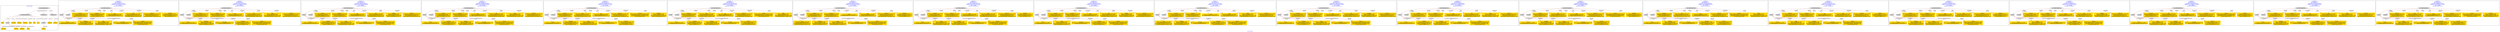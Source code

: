 digraph n0 {
fontcolor="blue"
remincross="true"
label="s07-s-13.json"
subgraph cluster_0 {
label="1-correct model"
n2[style="filled",color="white",fillcolor="lightgray",label="CulturalHeritageObject1"];
n3[shape="plaintext",style="filled",fillcolor="gold",label="dates"];
n4[style="filled",color="white",fillcolor="lightgray",label="Person1"];
n5[shape="plaintext",style="filled",fillcolor="gold",label="dimension"];
n6[shape="plaintext",style="filled",fillcolor="gold",label="technique"];
n7[shape="plaintext",style="filled",fillcolor="gold",label="credit_line"];
n8[shape="plaintext",style="filled",fillcolor="gold",label="origin"];
n9[shape="plaintext",style="filled",fillcolor="gold",label="title"];
n10[shape="plaintext",style="filled",fillcolor="gold",label="ac_id"];
n11[style="filled",color="white",fillcolor="lightgray",label="Concept1"];
n12[shape="plaintext",style="filled",fillcolor="gold",label="nationality"];
n13[shape="plaintext",style="filled",fillcolor="gold",label="birthDate"];
n14[shape="plaintext",style="filled",fillcolor="gold",label="deathDate"];
n15[shape="plaintext",style="filled",fillcolor="gold",label="name"];
n16[style="filled",color="white",fillcolor="lightgray",label="EuropeanaAggregation1"];
n17[style="filled",color="white",fillcolor="lightgray",label="WebResource1"];
n18[style="filled",color="white",fillcolor="lightgray",label="WebResource2"];
n19[shape="plaintext",style="filled",fillcolor="gold",label="image_url"];
n20[shape="plaintext",style="filled",fillcolor="gold",label="audio_url"];
n21[shape="plaintext",style="filled",fillcolor="gold",label="category"];
}
subgraph cluster_1 {
label="candidate 0\nlink coherence:1.0\nnode coherence:1.0\nconfidence:0.553848417140236\nmapping score:0.6391615935921999\ncost:12.99999\n-precision:0.54-recall:0.37"
n23[style="filled",color="white",fillcolor="lightgray",label="CulturalHeritageObject1"];
n24[style="filled",color="white",fillcolor="lightgray",label="Person1"];
n25[style="filled",color="white",fillcolor="lightgray",label="Concept1"];
n26[shape="plaintext",style="filled",fillcolor="gold",label="ac_id\n[Person,nameOfThePerson,0.986]\n[CulturalHeritageObject,provenance,0.014]"];
n27[shape="plaintext",style="filled",fillcolor="gold",label="birthDate\n[Person,dateOfDeath,0.458]\n[Person,dateOfBirth,0.458]\n[CulturalHeritageObject,created,0.066]\n[Person,nameOfThePerson,0.017]"];
n28[shape="plaintext",style="filled",fillcolor="gold",label="technique\n[CulturalHeritageObject,medium,0.937]\n[Concept,prefLabel,0.053]\n[CulturalHeritageObject,title,0.007]\n[Person,nameOfThePerson,0.003]"];
n29[shape="plaintext",style="filled",fillcolor="gold",label="dimension\n[CulturalHeritageObject,extent,0.875]\n[Person,nameOfThePerson,0.119]\n[Person,dateOfDeath,0.005]\n[CulturalHeritageObject,title,0.001]"];
n30[shape="plaintext",style="filled",fillcolor="gold",label="origin\n[CulturalHeritageObject,title,0.988]\n[Person,nameOfThePerson,0.01]\n[CulturalHeritageObject,provenance,0.002]"];
n31[shape="plaintext",style="filled",fillcolor="gold",label="title\n[CulturalHeritageObject,title,0.648]\n[Person,nameOfThePerson,0.297]\n[CulturalHeritageObject,provenance,0.041]\n[CulturalHeritageObject,medium,0.014]"];
n32[shape="plaintext",style="filled",fillcolor="gold",label="credit_line\n[CulturalHeritageObject,provenance,0.734]\n[Person,nameOfThePerson,0.176]\n[CulturalHeritageObject,title,0.072]\n[CulturalHeritageObject,rightsHolder,0.018]"];
n33[shape="plaintext",style="filled",fillcolor="gold",label="deathDate\n[Person,dateOfDeath,0.556]\n[CulturalHeritageObject,created,0.213]\n[Person,nameOfThePerson,0.125]\n[Person,dateOfBirth,0.106]"];
n34[shape="plaintext",style="filled",fillcolor="gold",label="category\n[Person,countryAssociatedWithThePerson,0.413]\n[CulturalHeritageObject,provenance,0.398]\n[CulturalHeritageObject,rightsHolder,0.145]\n[Concept,prefLabel,0.044]"];
n35[shape="plaintext",style="filled",fillcolor="gold",label="dates\n[Person,dateOfDeath,0.533]\n[Person,dateOfBirth,0.182]\n[CulturalHeritageObject,provenance,0.169]\n[CulturalHeritageObject,created,0.116]"];
n36[shape="plaintext",style="filled",fillcolor="gold",label="nationality\n[Person,countryAssociatedWithThePerson,1.0]\n[Person,nameOfThePerson,0.0]"];
}
subgraph cluster_2 {
label="candidate 1\nlink coherence:1.0\nnode coherence:1.0\nconfidence:0.5471243622853857\nmapping score:0.6369202419739165\ncost:12.99999\n-precision:0.69-recall:0.47"
n38[style="filled",color="white",fillcolor="lightgray",label="CulturalHeritageObject1"];
n39[style="filled",color="white",fillcolor="lightgray",label="Person1"];
n40[style="filled",color="white",fillcolor="lightgray",label="Concept1"];
n41[shape="plaintext",style="filled",fillcolor="gold",label="ac_id\n[Person,nameOfThePerson,0.986]\n[CulturalHeritageObject,provenance,0.014]"];
n42[shape="plaintext",style="filled",fillcolor="gold",label="birthDate\n[Person,dateOfDeath,0.458]\n[Person,dateOfBirth,0.458]\n[CulturalHeritageObject,created,0.066]\n[Person,nameOfThePerson,0.017]"];
n43[shape="plaintext",style="filled",fillcolor="gold",label="technique\n[CulturalHeritageObject,medium,0.937]\n[Concept,prefLabel,0.053]\n[CulturalHeritageObject,title,0.007]\n[Person,nameOfThePerson,0.003]"];
n44[shape="plaintext",style="filled",fillcolor="gold",label="dimension\n[CulturalHeritageObject,extent,0.875]\n[Person,nameOfThePerson,0.119]\n[Person,dateOfDeath,0.005]\n[CulturalHeritageObject,title,0.001]"];
n45[shape="plaintext",style="filled",fillcolor="gold",label="origin\n[CulturalHeritageObject,title,0.988]\n[Person,nameOfThePerson,0.01]\n[CulturalHeritageObject,provenance,0.002]"];
n46[shape="plaintext",style="filled",fillcolor="gold",label="title\n[CulturalHeritageObject,title,0.648]\n[Person,nameOfThePerson,0.297]\n[CulturalHeritageObject,provenance,0.041]\n[CulturalHeritageObject,medium,0.014]"];
n47[shape="plaintext",style="filled",fillcolor="gold",label="dates\n[Person,dateOfDeath,0.533]\n[Person,dateOfBirth,0.182]\n[CulturalHeritageObject,provenance,0.169]\n[CulturalHeritageObject,created,0.116]"];
n48[shape="plaintext",style="filled",fillcolor="gold",label="credit_line\n[CulturalHeritageObject,provenance,0.734]\n[Person,nameOfThePerson,0.176]\n[CulturalHeritageObject,title,0.072]\n[CulturalHeritageObject,rightsHolder,0.018]"];
n49[shape="plaintext",style="filled",fillcolor="gold",label="category\n[Person,countryAssociatedWithThePerson,0.413]\n[CulturalHeritageObject,provenance,0.398]\n[CulturalHeritageObject,rightsHolder,0.145]\n[Concept,prefLabel,0.044]"];
n50[shape="plaintext",style="filled",fillcolor="gold",label="nationality\n[Person,countryAssociatedWithThePerson,1.0]\n[Person,nameOfThePerson,0.0]"];
n51[shape="plaintext",style="filled",fillcolor="gold",label="deathDate\n[Person,dateOfDeath,0.556]\n[CulturalHeritageObject,created,0.213]\n[Person,nameOfThePerson,0.125]\n[Person,dateOfBirth,0.106]"];
}
subgraph cluster_3 {
label="candidate 10\nlink coherence:1.0\nnode coherence:1.0\nconfidence:0.5084610294453901\nmapping score:0.6240324643605847\ncost:12.99999\n-precision:0.46-recall:0.32"
n53[style="filled",color="white",fillcolor="lightgray",label="CulturalHeritageObject1"];
n54[style="filled",color="white",fillcolor="lightgray",label="Person1"];
n55[style="filled",color="white",fillcolor="lightgray",label="Concept1"];
n56[shape="plaintext",style="filled",fillcolor="gold",label="ac_id\n[Person,nameOfThePerson,0.986]\n[CulturalHeritageObject,provenance,0.014]"];
n57[shape="plaintext",style="filled",fillcolor="gold",label="deathDate\n[Person,dateOfDeath,0.556]\n[CulturalHeritageObject,created,0.213]\n[Person,nameOfThePerson,0.125]\n[Person,dateOfBirth,0.106]"];
n58[shape="plaintext",style="filled",fillcolor="gold",label="technique\n[CulturalHeritageObject,medium,0.937]\n[Concept,prefLabel,0.053]\n[CulturalHeritageObject,title,0.007]\n[Person,nameOfThePerson,0.003]"];
n59[shape="plaintext",style="filled",fillcolor="gold",label="dimension\n[CulturalHeritageObject,extent,0.875]\n[Person,nameOfThePerson,0.119]\n[Person,dateOfDeath,0.005]\n[CulturalHeritageObject,title,0.001]"];
n60[shape="plaintext",style="filled",fillcolor="gold",label="origin\n[CulturalHeritageObject,title,0.988]\n[Person,nameOfThePerson,0.01]\n[CulturalHeritageObject,provenance,0.002]"];
n61[shape="plaintext",style="filled",fillcolor="gold",label="title\n[CulturalHeritageObject,title,0.648]\n[Person,nameOfThePerson,0.297]\n[CulturalHeritageObject,provenance,0.041]\n[CulturalHeritageObject,medium,0.014]"];
n62[shape="plaintext",style="filled",fillcolor="gold",label="birthDate\n[Person,dateOfDeath,0.458]\n[Person,dateOfBirth,0.458]\n[CulturalHeritageObject,created,0.066]\n[Person,nameOfThePerson,0.017]"];
n63[shape="plaintext",style="filled",fillcolor="gold",label="credit_line\n[CulturalHeritageObject,provenance,0.734]\n[Person,nameOfThePerson,0.176]\n[CulturalHeritageObject,title,0.072]\n[CulturalHeritageObject,rightsHolder,0.018]"];
n64[shape="plaintext",style="filled",fillcolor="gold",label="category\n[Person,countryAssociatedWithThePerson,0.413]\n[CulturalHeritageObject,provenance,0.398]\n[CulturalHeritageObject,rightsHolder,0.145]\n[Concept,prefLabel,0.044]"];
n65[shape="plaintext",style="filled",fillcolor="gold",label="dates\n[Person,dateOfDeath,0.533]\n[Person,dateOfBirth,0.182]\n[CulturalHeritageObject,provenance,0.169]\n[CulturalHeritageObject,created,0.116]"];
n66[shape="plaintext",style="filled",fillcolor="gold",label="nationality\n[Person,countryAssociatedWithThePerson,1.0]\n[Person,nameOfThePerson,0.0]"];
}
subgraph cluster_4 {
label="candidate 11\nlink coherence:1.0\nnode coherence:1.0\nconfidence:0.5062400312208868\nmapping score:0.6232921316190835\ncost:12.99999\n-precision:0.54-recall:0.37"
n68[style="filled",color="white",fillcolor="lightgray",label="CulturalHeritageObject1"];
n69[style="filled",color="white",fillcolor="lightgray",label="Person1"];
n70[style="filled",color="white",fillcolor="lightgray",label="Concept1"];
n71[shape="plaintext",style="filled",fillcolor="gold",label="ac_id\n[Person,nameOfThePerson,0.986]\n[CulturalHeritageObject,provenance,0.014]"];
n72[shape="plaintext",style="filled",fillcolor="gold",label="deathDate\n[Person,dateOfDeath,0.556]\n[CulturalHeritageObject,created,0.213]\n[Person,nameOfThePerson,0.125]\n[Person,dateOfBirth,0.106]"];
n73[shape="plaintext",style="filled",fillcolor="gold",label="technique\n[CulturalHeritageObject,medium,0.937]\n[Concept,prefLabel,0.053]\n[CulturalHeritageObject,title,0.007]\n[Person,nameOfThePerson,0.003]"];
n74[shape="plaintext",style="filled",fillcolor="gold",label="dimension\n[CulturalHeritageObject,extent,0.875]\n[Person,nameOfThePerson,0.119]\n[Person,dateOfDeath,0.005]\n[CulturalHeritageObject,title,0.001]"];
n75[shape="plaintext",style="filled",fillcolor="gold",label="origin\n[CulturalHeritageObject,title,0.988]\n[Person,nameOfThePerson,0.01]\n[CulturalHeritageObject,provenance,0.002]"];
n76[shape="plaintext",style="filled",fillcolor="gold",label="title\n[CulturalHeritageObject,title,0.648]\n[Person,nameOfThePerson,0.297]\n[CulturalHeritageObject,provenance,0.041]\n[CulturalHeritageObject,medium,0.014]"];
n77[shape="plaintext",style="filled",fillcolor="gold",label="dates\n[Person,dateOfDeath,0.533]\n[Person,dateOfBirth,0.182]\n[CulturalHeritageObject,provenance,0.169]\n[CulturalHeritageObject,created,0.116]"];
n78[shape="plaintext",style="filled",fillcolor="gold",label="credit_line\n[CulturalHeritageObject,provenance,0.734]\n[Person,nameOfThePerson,0.176]\n[CulturalHeritageObject,title,0.072]\n[CulturalHeritageObject,rightsHolder,0.018]"];
n79[shape="plaintext",style="filled",fillcolor="gold",label="category\n[Person,countryAssociatedWithThePerson,0.413]\n[CulturalHeritageObject,provenance,0.398]\n[CulturalHeritageObject,rightsHolder,0.145]\n[Concept,prefLabel,0.044]"];
n80[shape="plaintext",style="filled",fillcolor="gold",label="birthDate\n[Person,dateOfDeath,0.458]\n[Person,dateOfBirth,0.458]\n[CulturalHeritageObject,created,0.066]\n[Person,nameOfThePerson,0.017]"];
n81[shape="plaintext",style="filled",fillcolor="gold",label="nationality\n[Person,countryAssociatedWithThePerson,1.0]\n[Person,nameOfThePerson,0.0]"];
}
subgraph cluster_5 {
label="candidate 12\nlink coherence:1.0\nnode coherence:1.0\nconfidence:0.4999509141202108\nmapping score:0.6211957592521915\ncost:12.99999\n-precision:0.38-recall:0.26"
n83[style="filled",color="white",fillcolor="lightgray",label="CulturalHeritageObject1"];
n84[style="filled",color="white",fillcolor="lightgray",label="Person1"];
n85[style="filled",color="white",fillcolor="lightgray",label="Concept1"];
n86[shape="plaintext",style="filled",fillcolor="gold",label="ac_id\n[Person,nameOfThePerson,0.986]\n[CulturalHeritageObject,provenance,0.014]"];
n87[shape="plaintext",style="filled",fillcolor="gold",label="deathDate\n[Person,dateOfDeath,0.556]\n[CulturalHeritageObject,created,0.213]\n[Person,nameOfThePerson,0.125]\n[Person,dateOfBirth,0.106]"];
n88[shape="plaintext",style="filled",fillcolor="gold",label="dimension\n[CulturalHeritageObject,extent,0.875]\n[Person,nameOfThePerson,0.119]\n[Person,dateOfDeath,0.005]\n[CulturalHeritageObject,title,0.001]"];
n89[shape="plaintext",style="filled",fillcolor="gold",label="title\n[CulturalHeritageObject,title,0.648]\n[Person,nameOfThePerson,0.297]\n[CulturalHeritageObject,provenance,0.041]\n[CulturalHeritageObject,medium,0.014]"];
n90[shape="plaintext",style="filled",fillcolor="gold",label="origin\n[CulturalHeritageObject,title,0.988]\n[Person,nameOfThePerson,0.01]\n[CulturalHeritageObject,provenance,0.002]"];
n91[shape="plaintext",style="filled",fillcolor="gold",label="credit_line\n[CulturalHeritageObject,provenance,0.734]\n[Person,nameOfThePerson,0.176]\n[CulturalHeritageObject,title,0.072]\n[CulturalHeritageObject,rightsHolder,0.018]"];
n92[shape="plaintext",style="filled",fillcolor="gold",label="category\n[Person,countryAssociatedWithThePerson,0.413]\n[CulturalHeritageObject,provenance,0.398]\n[CulturalHeritageObject,rightsHolder,0.145]\n[Concept,prefLabel,0.044]"];
n93[shape="plaintext",style="filled",fillcolor="gold",label="birthDate\n[Person,dateOfDeath,0.458]\n[Person,dateOfBirth,0.458]\n[CulturalHeritageObject,created,0.066]\n[Person,nameOfThePerson,0.017]"];
n94[shape="plaintext",style="filled",fillcolor="gold",label="technique\n[CulturalHeritageObject,medium,0.937]\n[Concept,prefLabel,0.053]\n[CulturalHeritageObject,title,0.007]\n[Person,nameOfThePerson,0.003]"];
n95[shape="plaintext",style="filled",fillcolor="gold",label="dates\n[Person,dateOfDeath,0.533]\n[Person,dateOfBirth,0.182]\n[CulturalHeritageObject,provenance,0.169]\n[CulturalHeritageObject,created,0.116]"];
n96[shape="plaintext",style="filled",fillcolor="gold",label="nationality\n[Person,countryAssociatedWithThePerson,1.0]\n[Person,nameOfThePerson,0.0]"];
}
subgraph cluster_6 {
label="candidate 13\nlink coherence:1.0\nnode coherence:1.0\nconfidence:0.49772991589570753\nmapping score:0.6204554265106904\ncost:12.99999\n-precision:0.46-recall:0.32"
n98[style="filled",color="white",fillcolor="lightgray",label="CulturalHeritageObject1"];
n99[style="filled",color="white",fillcolor="lightgray",label="Person1"];
n100[style="filled",color="white",fillcolor="lightgray",label="Concept1"];
n101[shape="plaintext",style="filled",fillcolor="gold",label="ac_id\n[Person,nameOfThePerson,0.986]\n[CulturalHeritageObject,provenance,0.014]"];
n102[shape="plaintext",style="filled",fillcolor="gold",label="deathDate\n[Person,dateOfDeath,0.556]\n[CulturalHeritageObject,created,0.213]\n[Person,nameOfThePerson,0.125]\n[Person,dateOfBirth,0.106]"];
n103[shape="plaintext",style="filled",fillcolor="gold",label="dimension\n[CulturalHeritageObject,extent,0.875]\n[Person,nameOfThePerson,0.119]\n[Person,dateOfDeath,0.005]\n[CulturalHeritageObject,title,0.001]"];
n104[shape="plaintext",style="filled",fillcolor="gold",label="title\n[CulturalHeritageObject,title,0.648]\n[Person,nameOfThePerson,0.297]\n[CulturalHeritageObject,provenance,0.041]\n[CulturalHeritageObject,medium,0.014]"];
n105[shape="plaintext",style="filled",fillcolor="gold",label="origin\n[CulturalHeritageObject,title,0.988]\n[Person,nameOfThePerson,0.01]\n[CulturalHeritageObject,provenance,0.002]"];
n106[shape="plaintext",style="filled",fillcolor="gold",label="credit_line\n[CulturalHeritageObject,provenance,0.734]\n[Person,nameOfThePerson,0.176]\n[CulturalHeritageObject,title,0.072]\n[CulturalHeritageObject,rightsHolder,0.018]"];
n107[shape="plaintext",style="filled",fillcolor="gold",label="category\n[Person,countryAssociatedWithThePerson,0.413]\n[CulturalHeritageObject,provenance,0.398]\n[CulturalHeritageObject,rightsHolder,0.145]\n[Concept,prefLabel,0.044]"];
n108[shape="plaintext",style="filled",fillcolor="gold",label="dates\n[Person,dateOfDeath,0.533]\n[Person,dateOfBirth,0.182]\n[CulturalHeritageObject,provenance,0.169]\n[CulturalHeritageObject,created,0.116]"];
n109[shape="plaintext",style="filled",fillcolor="gold",label="technique\n[CulturalHeritageObject,medium,0.937]\n[Concept,prefLabel,0.053]\n[CulturalHeritageObject,title,0.007]\n[Person,nameOfThePerson,0.003]"];
n110[shape="plaintext",style="filled",fillcolor="gold",label="birthDate\n[Person,dateOfDeath,0.458]\n[Person,dateOfBirth,0.458]\n[CulturalHeritageObject,created,0.066]\n[Person,nameOfThePerson,0.017]"];
n111[shape="plaintext",style="filled",fillcolor="gold",label="nationality\n[Person,countryAssociatedWithThePerson,1.0]\n[Person,nameOfThePerson,0.0]"];
}
subgraph cluster_7 {
label="candidate 14\nlink coherence:1.0\nnode coherence:1.0\nconfidence:0.4889051977826467\nmapping score:0.6175138538063368\ncost:12.99999\n-precision:0.54-recall:0.37"
n113[style="filled",color="white",fillcolor="lightgray",label="CulturalHeritageObject1"];
n114[style="filled",color="white",fillcolor="lightgray",label="Person1"];
n115[style="filled",color="white",fillcolor="lightgray",label="Concept1"];
n116[shape="plaintext",style="filled",fillcolor="gold",label="title\n[CulturalHeritageObject,title,0.648]\n[Person,nameOfThePerson,0.297]\n[CulturalHeritageObject,provenance,0.041]\n[CulturalHeritageObject,medium,0.014]"];
n117[shape="plaintext",style="filled",fillcolor="gold",label="birthDate\n[Person,dateOfDeath,0.458]\n[Person,dateOfBirth,0.458]\n[CulturalHeritageObject,created,0.066]\n[Person,nameOfThePerson,0.017]"];
n118[shape="plaintext",style="filled",fillcolor="gold",label="technique\n[CulturalHeritageObject,medium,0.937]\n[Concept,prefLabel,0.053]\n[CulturalHeritageObject,title,0.007]\n[Person,nameOfThePerson,0.003]"];
n119[shape="plaintext",style="filled",fillcolor="gold",label="dimension\n[CulturalHeritageObject,extent,0.875]\n[Person,nameOfThePerson,0.119]\n[Person,dateOfDeath,0.005]\n[CulturalHeritageObject,title,0.001]"];
n120[shape="plaintext",style="filled",fillcolor="gold",label="ac_id\n[Person,nameOfThePerson,0.986]\n[CulturalHeritageObject,provenance,0.014]"];
n121[shape="plaintext",style="filled",fillcolor="gold",label="origin\n[CulturalHeritageObject,title,0.988]\n[Person,nameOfThePerson,0.01]\n[CulturalHeritageObject,provenance,0.002]"];
n122[shape="plaintext",style="filled",fillcolor="gold",label="credit_line\n[CulturalHeritageObject,provenance,0.734]\n[Person,nameOfThePerson,0.176]\n[CulturalHeritageObject,title,0.072]\n[CulturalHeritageObject,rightsHolder,0.018]"];
n123[shape="plaintext",style="filled",fillcolor="gold",label="deathDate\n[Person,dateOfDeath,0.556]\n[CulturalHeritageObject,created,0.213]\n[Person,nameOfThePerson,0.125]\n[Person,dateOfBirth,0.106]"];
n124[shape="plaintext",style="filled",fillcolor="gold",label="category\n[Person,countryAssociatedWithThePerson,0.413]\n[CulturalHeritageObject,provenance,0.398]\n[CulturalHeritageObject,rightsHolder,0.145]\n[Concept,prefLabel,0.044]"];
n125[shape="plaintext",style="filled",fillcolor="gold",label="dates\n[Person,dateOfDeath,0.533]\n[Person,dateOfBirth,0.182]\n[CulturalHeritageObject,provenance,0.169]\n[CulturalHeritageObject,created,0.116]"];
n126[shape="plaintext",style="filled",fillcolor="gold",label="nationality\n[Person,countryAssociatedWithThePerson,1.0]\n[Person,nameOfThePerson,0.0]"];
}
subgraph cluster_8 {
label="candidate 15\nlink coherence:1.0\nnode coherence:1.0\nconfidence:0.4874907152052286\nmapping score:0.6170423596138641\ncost:12.99999\n-precision:0.62-recall:0.42"
n128[style="filled",color="white",fillcolor="lightgray",label="CulturalHeritageObject1"];
n129[style="filled",color="white",fillcolor="lightgray",label="Person1"];
n130[style="filled",color="white",fillcolor="lightgray",label="Concept1"];
n131[shape="plaintext",style="filled",fillcolor="gold",label="ac_id\n[Person,nameOfThePerson,0.986]\n[CulturalHeritageObject,provenance,0.014]"];
n132[shape="plaintext",style="filled",fillcolor="gold",label="dates\n[Person,dateOfDeath,0.533]\n[Person,dateOfBirth,0.182]\n[CulturalHeritageObject,provenance,0.169]\n[CulturalHeritageObject,created,0.116]"];
n133[shape="plaintext",style="filled",fillcolor="gold",label="technique\n[CulturalHeritageObject,medium,0.937]\n[Concept,prefLabel,0.053]\n[CulturalHeritageObject,title,0.007]\n[Person,nameOfThePerson,0.003]"];
n134[shape="plaintext",style="filled",fillcolor="gold",label="dimension\n[CulturalHeritageObject,extent,0.875]\n[Person,nameOfThePerson,0.119]\n[Person,dateOfDeath,0.005]\n[CulturalHeritageObject,title,0.001]"];
n135[shape="plaintext",style="filled",fillcolor="gold",label="origin\n[CulturalHeritageObject,title,0.988]\n[Person,nameOfThePerson,0.01]\n[CulturalHeritageObject,provenance,0.002]"];
n136[shape="plaintext",style="filled",fillcolor="gold",label="title\n[CulturalHeritageObject,title,0.648]\n[Person,nameOfThePerson,0.297]\n[CulturalHeritageObject,provenance,0.041]\n[CulturalHeritageObject,medium,0.014]"];
n137[shape="plaintext",style="filled",fillcolor="gold",label="credit_line\n[CulturalHeritageObject,provenance,0.734]\n[Person,nameOfThePerson,0.176]\n[CulturalHeritageObject,title,0.072]\n[CulturalHeritageObject,rightsHolder,0.018]"];
n138[shape="plaintext",style="filled",fillcolor="gold",label="deathDate\n[Person,dateOfDeath,0.556]\n[CulturalHeritageObject,created,0.213]\n[Person,nameOfThePerson,0.125]\n[Person,dateOfBirth,0.106]"];
n139[shape="plaintext",style="filled",fillcolor="gold",label="category\n[Person,countryAssociatedWithThePerson,0.413]\n[CulturalHeritageObject,provenance,0.398]\n[CulturalHeritageObject,rightsHolder,0.145]\n[Concept,prefLabel,0.044]"];
n140[shape="plaintext",style="filled",fillcolor="gold",label="birthDate\n[Person,dateOfDeath,0.458]\n[Person,dateOfBirth,0.458]\n[CulturalHeritageObject,created,0.066]\n[Person,nameOfThePerson,0.017]"];
n141[shape="plaintext",style="filled",fillcolor="gold",label="nationality\n[Person,countryAssociatedWithThePerson,1.0]\n[Person,nameOfThePerson,0.0]"];
}
subgraph cluster_9 {
label="candidate 16\nlink coherence:1.0\nnode coherence:1.0\nconfidence:0.4829876585748816\nmapping score:0.6155413407370817\ncost:12.99999\n-precision:0.69-recall:0.47"
n143[style="filled",color="white",fillcolor="lightgray",label="CulturalHeritageObject1"];
n144[style="filled",color="white",fillcolor="lightgray",label="Person1"];
n145[style="filled",color="white",fillcolor="lightgray",label="Concept1"];
n146[shape="plaintext",style="filled",fillcolor="gold",label="ac_id\n[Person,nameOfThePerson,0.986]\n[CulturalHeritageObject,provenance,0.014]"];
n147[shape="plaintext",style="filled",fillcolor="gold",label="dates\n[Person,dateOfDeath,0.533]\n[Person,dateOfBirth,0.182]\n[CulturalHeritageObject,provenance,0.169]\n[CulturalHeritageObject,created,0.116]"];
n148[shape="plaintext",style="filled",fillcolor="gold",label="technique\n[CulturalHeritageObject,medium,0.937]\n[Concept,prefLabel,0.053]\n[CulturalHeritageObject,title,0.007]\n[Person,nameOfThePerson,0.003]"];
n149[shape="plaintext",style="filled",fillcolor="gold",label="dimension\n[CulturalHeritageObject,extent,0.875]\n[Person,nameOfThePerson,0.119]\n[Person,dateOfDeath,0.005]\n[CulturalHeritageObject,title,0.001]"];
n150[shape="plaintext",style="filled",fillcolor="gold",label="origin\n[CulturalHeritageObject,title,0.988]\n[Person,nameOfThePerson,0.01]\n[CulturalHeritageObject,provenance,0.002]"];
n151[shape="plaintext",style="filled",fillcolor="gold",label="title\n[CulturalHeritageObject,title,0.648]\n[Person,nameOfThePerson,0.297]\n[CulturalHeritageObject,provenance,0.041]\n[CulturalHeritageObject,medium,0.014]"];
n152[shape="plaintext",style="filled",fillcolor="gold",label="birthDate\n[Person,dateOfDeath,0.458]\n[Person,dateOfBirth,0.458]\n[CulturalHeritageObject,created,0.066]\n[Person,nameOfThePerson,0.017]"];
n153[shape="plaintext",style="filled",fillcolor="gold",label="credit_line\n[CulturalHeritageObject,provenance,0.734]\n[Person,nameOfThePerson,0.176]\n[CulturalHeritageObject,title,0.072]\n[CulturalHeritageObject,rightsHolder,0.018]"];
n154[shape="plaintext",style="filled",fillcolor="gold",label="category\n[Person,countryAssociatedWithThePerson,0.413]\n[CulturalHeritageObject,provenance,0.398]\n[CulturalHeritageObject,rightsHolder,0.145]\n[Concept,prefLabel,0.044]"];
n155[shape="plaintext",style="filled",fillcolor="gold",label="nationality\n[Person,countryAssociatedWithThePerson,1.0]\n[Person,nameOfThePerson,0.0]"];
n156[shape="plaintext",style="filled",fillcolor="gold",label="deathDate\n[Person,dateOfDeath,0.556]\n[CulturalHeritageObject,created,0.213]\n[Person,nameOfThePerson,0.125]\n[Person,dateOfBirth,0.106]"];
}
subgraph cluster_10 {
label="candidate 17\nlink coherence:1.0\nnode coherence:1.0\nconfidence:0.4821811429277964\nmapping score:0.6152725021880534\ncost:12.99999\n-precision:0.69-recall:0.47"
n158[style="filled",color="white",fillcolor="lightgray",label="CulturalHeritageObject1"];
n159[style="filled",color="white",fillcolor="lightgray",label="Person1"];
n160[style="filled",color="white",fillcolor="lightgray",label="Concept1"];
n161[shape="plaintext",style="filled",fillcolor="gold",label="title\n[CulturalHeritageObject,title,0.648]\n[Person,nameOfThePerson,0.297]\n[CulturalHeritageObject,provenance,0.041]\n[CulturalHeritageObject,medium,0.014]"];
n162[shape="plaintext",style="filled",fillcolor="gold",label="birthDate\n[Person,dateOfDeath,0.458]\n[Person,dateOfBirth,0.458]\n[CulturalHeritageObject,created,0.066]\n[Person,nameOfThePerson,0.017]"];
n163[shape="plaintext",style="filled",fillcolor="gold",label="technique\n[CulturalHeritageObject,medium,0.937]\n[Concept,prefLabel,0.053]\n[CulturalHeritageObject,title,0.007]\n[Person,nameOfThePerson,0.003]"];
n164[shape="plaintext",style="filled",fillcolor="gold",label="dimension\n[CulturalHeritageObject,extent,0.875]\n[Person,nameOfThePerson,0.119]\n[Person,dateOfDeath,0.005]\n[CulturalHeritageObject,title,0.001]"];
n165[shape="plaintext",style="filled",fillcolor="gold",label="ac_id\n[Person,nameOfThePerson,0.986]\n[CulturalHeritageObject,provenance,0.014]"];
n166[shape="plaintext",style="filled",fillcolor="gold",label="origin\n[CulturalHeritageObject,title,0.988]\n[Person,nameOfThePerson,0.01]\n[CulturalHeritageObject,provenance,0.002]"];
n167[shape="plaintext",style="filled",fillcolor="gold",label="dates\n[Person,dateOfDeath,0.533]\n[Person,dateOfBirth,0.182]\n[CulturalHeritageObject,provenance,0.169]\n[CulturalHeritageObject,created,0.116]"];
n168[shape="plaintext",style="filled",fillcolor="gold",label="credit_line\n[CulturalHeritageObject,provenance,0.734]\n[Person,nameOfThePerson,0.176]\n[CulturalHeritageObject,title,0.072]\n[CulturalHeritageObject,rightsHolder,0.018]"];
n169[shape="plaintext",style="filled",fillcolor="gold",label="category\n[Person,countryAssociatedWithThePerson,0.413]\n[CulturalHeritageObject,provenance,0.398]\n[CulturalHeritageObject,rightsHolder,0.145]\n[Concept,prefLabel,0.044]"];
n170[shape="plaintext",style="filled",fillcolor="gold",label="nationality\n[Person,countryAssociatedWithThePerson,1.0]\n[Person,nameOfThePerson,0.0]"];
n171[shape="plaintext",style="filled",fillcolor="gold",label="deathDate\n[Person,dateOfDeath,0.556]\n[CulturalHeritageObject,created,0.213]\n[Person,nameOfThePerson,0.125]\n[Person,dateOfBirth,0.106]"];
}
subgraph cluster_11 {
label="candidate 18\nlink coherence:1.0\nnode coherence:1.0\nconfidence:0.47399769757846266\nmapping score:0.6125446870716088\ncost:12.99999\n-precision:0.62-recall:0.42"
n173[style="filled",color="white",fillcolor="lightgray",label="CulturalHeritageObject1"];
n174[style="filled",color="white",fillcolor="lightgray",label="Person1"];
n175[style="filled",color="white",fillcolor="lightgray",label="Concept1"];
n176[shape="plaintext",style="filled",fillcolor="gold",label="ac_id\n[Person,nameOfThePerson,0.986]\n[CulturalHeritageObject,provenance,0.014]"];
n177[shape="plaintext",style="filled",fillcolor="gold",label="deathDate\n[Person,dateOfDeath,0.556]\n[CulturalHeritageObject,created,0.213]\n[Person,nameOfThePerson,0.125]\n[Person,dateOfBirth,0.106]"];
n178[shape="plaintext",style="filled",fillcolor="gold",label="technique\n[CulturalHeritageObject,medium,0.937]\n[Concept,prefLabel,0.053]\n[CulturalHeritageObject,title,0.007]\n[Person,nameOfThePerson,0.003]"];
n179[shape="plaintext",style="filled",fillcolor="gold",label="dimension\n[CulturalHeritageObject,extent,0.875]\n[Person,nameOfThePerson,0.119]\n[Person,dateOfDeath,0.005]\n[CulturalHeritageObject,title,0.001]"];
n180[shape="plaintext",style="filled",fillcolor="gold",label="origin\n[CulturalHeritageObject,title,0.988]\n[Person,nameOfThePerson,0.01]\n[CulturalHeritageObject,provenance,0.002]"];
n181[shape="plaintext",style="filled",fillcolor="gold",label="title\n[CulturalHeritageObject,title,0.648]\n[Person,nameOfThePerson,0.297]\n[CulturalHeritageObject,provenance,0.041]\n[CulturalHeritageObject,medium,0.014]"];
n182[shape="plaintext",style="filled",fillcolor="gold",label="birthDate\n[Person,dateOfDeath,0.458]\n[Person,dateOfBirth,0.458]\n[CulturalHeritageObject,created,0.066]\n[Person,nameOfThePerson,0.017]"];
n183[shape="plaintext",style="filled",fillcolor="gold",label="credit_line\n[CulturalHeritageObject,provenance,0.734]\n[Person,nameOfThePerson,0.176]\n[CulturalHeritageObject,title,0.072]\n[CulturalHeritageObject,rightsHolder,0.018]"];
n184[shape="plaintext",style="filled",fillcolor="gold",label="category\n[Person,countryAssociatedWithThePerson,0.413]\n[CulturalHeritageObject,provenance,0.398]\n[CulturalHeritageObject,rightsHolder,0.145]\n[Concept,prefLabel,0.044]"];
n185[shape="plaintext",style="filled",fillcolor="gold",label="dates\n[Person,dateOfDeath,0.533]\n[Person,dateOfBirth,0.182]\n[CulturalHeritageObject,provenance,0.169]\n[CulturalHeritageObject,created,0.116]"];
n186[shape="plaintext",style="filled",fillcolor="gold",label="nationality\n[Person,countryAssociatedWithThePerson,1.0]\n[Person,nameOfThePerson,0.0]"];
}
subgraph cluster_12 {
label="candidate 19\nlink coherence:1.0\nnode coherence:1.0\nconfidence:0.47177669935395933\nmapping score:0.6118043543301077\ncost:12.99999\n-precision:0.69-recall:0.47"
n188[style="filled",color="white",fillcolor="lightgray",label="CulturalHeritageObject1"];
n189[style="filled",color="white",fillcolor="lightgray",label="Person1"];
n190[style="filled",color="white",fillcolor="lightgray",label="Concept1"];
n191[shape="plaintext",style="filled",fillcolor="gold",label="ac_id\n[Person,nameOfThePerson,0.986]\n[CulturalHeritageObject,provenance,0.014]"];
n192[shape="plaintext",style="filled",fillcolor="gold",label="deathDate\n[Person,dateOfDeath,0.556]\n[CulturalHeritageObject,created,0.213]\n[Person,nameOfThePerson,0.125]\n[Person,dateOfBirth,0.106]"];
n193[shape="plaintext",style="filled",fillcolor="gold",label="technique\n[CulturalHeritageObject,medium,0.937]\n[Concept,prefLabel,0.053]\n[CulturalHeritageObject,title,0.007]\n[Person,nameOfThePerson,0.003]"];
n194[shape="plaintext",style="filled",fillcolor="gold",label="dimension\n[CulturalHeritageObject,extent,0.875]\n[Person,nameOfThePerson,0.119]\n[Person,dateOfDeath,0.005]\n[CulturalHeritageObject,title,0.001]"];
n195[shape="plaintext",style="filled",fillcolor="gold",label="origin\n[CulturalHeritageObject,title,0.988]\n[Person,nameOfThePerson,0.01]\n[CulturalHeritageObject,provenance,0.002]"];
n196[shape="plaintext",style="filled",fillcolor="gold",label="title\n[CulturalHeritageObject,title,0.648]\n[Person,nameOfThePerson,0.297]\n[CulturalHeritageObject,provenance,0.041]\n[CulturalHeritageObject,medium,0.014]"];
n197[shape="plaintext",style="filled",fillcolor="gold",label="dates\n[Person,dateOfDeath,0.533]\n[Person,dateOfBirth,0.182]\n[CulturalHeritageObject,provenance,0.169]\n[CulturalHeritageObject,created,0.116]"];
n198[shape="plaintext",style="filled",fillcolor="gold",label="credit_line\n[CulturalHeritageObject,provenance,0.734]\n[Person,nameOfThePerson,0.176]\n[CulturalHeritageObject,title,0.072]\n[CulturalHeritageObject,rightsHolder,0.018]"];
n199[shape="plaintext",style="filled",fillcolor="gold",label="category\n[Person,countryAssociatedWithThePerson,0.413]\n[CulturalHeritageObject,provenance,0.398]\n[CulturalHeritageObject,rightsHolder,0.145]\n[Concept,prefLabel,0.044]"];
n200[shape="plaintext",style="filled",fillcolor="gold",label="birthDate\n[Person,dateOfDeath,0.458]\n[Person,dateOfBirth,0.458]\n[CulturalHeritageObject,created,0.066]\n[Person,nameOfThePerson,0.017]"];
n201[shape="plaintext",style="filled",fillcolor="gold",label="nationality\n[Person,countryAssociatedWithThePerson,1.0]\n[Person,nameOfThePerson,0.0]"];
}
subgraph cluster_13 {
label="candidate 2\nlink coherence:1.0\nnode coherence:1.0\nconfidence:0.5453383018150568\nmapping score:0.6363248884838067\ncost:12.99999\n-precision:0.46-recall:0.32"
n203[style="filled",color="white",fillcolor="lightgray",label="CulturalHeritageObject1"];
n204[style="filled",color="white",fillcolor="lightgray",label="Person1"];
n205[style="filled",color="white",fillcolor="lightgray",label="Concept1"];
n206[shape="plaintext",style="filled",fillcolor="gold",label="ac_id\n[Person,nameOfThePerson,0.986]\n[CulturalHeritageObject,provenance,0.014]"];
n207[shape="plaintext",style="filled",fillcolor="gold",label="birthDate\n[Person,dateOfDeath,0.458]\n[Person,dateOfBirth,0.458]\n[CulturalHeritageObject,created,0.066]\n[Person,nameOfThePerson,0.017]"];
n208[shape="plaintext",style="filled",fillcolor="gold",label="dimension\n[CulturalHeritageObject,extent,0.875]\n[Person,nameOfThePerson,0.119]\n[Person,dateOfDeath,0.005]\n[CulturalHeritageObject,title,0.001]"];
n209[shape="plaintext",style="filled",fillcolor="gold",label="title\n[CulturalHeritageObject,title,0.648]\n[Person,nameOfThePerson,0.297]\n[CulturalHeritageObject,provenance,0.041]\n[CulturalHeritageObject,medium,0.014]"];
n210[shape="plaintext",style="filled",fillcolor="gold",label="origin\n[CulturalHeritageObject,title,0.988]\n[Person,nameOfThePerson,0.01]\n[CulturalHeritageObject,provenance,0.002]"];
n211[shape="plaintext",style="filled",fillcolor="gold",label="credit_line\n[CulturalHeritageObject,provenance,0.734]\n[Person,nameOfThePerson,0.176]\n[CulturalHeritageObject,title,0.072]\n[CulturalHeritageObject,rightsHolder,0.018]"];
n212[shape="plaintext",style="filled",fillcolor="gold",label="category\n[Person,countryAssociatedWithThePerson,0.413]\n[CulturalHeritageObject,provenance,0.398]\n[CulturalHeritageObject,rightsHolder,0.145]\n[Concept,prefLabel,0.044]"];
n213[shape="plaintext",style="filled",fillcolor="gold",label="deathDate\n[Person,dateOfDeath,0.556]\n[CulturalHeritageObject,created,0.213]\n[Person,nameOfThePerson,0.125]\n[Person,dateOfBirth,0.106]"];
n214[shape="plaintext",style="filled",fillcolor="gold",label="technique\n[CulturalHeritageObject,medium,0.937]\n[Concept,prefLabel,0.053]\n[CulturalHeritageObject,title,0.007]\n[Person,nameOfThePerson,0.003]"];
n215[shape="plaintext",style="filled",fillcolor="gold",label="dates\n[Person,dateOfDeath,0.533]\n[Person,dateOfBirth,0.182]\n[CulturalHeritageObject,provenance,0.169]\n[CulturalHeritageObject,created,0.116]"];
n216[shape="plaintext",style="filled",fillcolor="gold",label="nationality\n[Person,countryAssociatedWithThePerson,1.0]\n[Person,nameOfThePerson,0.0]"];
}
subgraph cluster_14 {
label="candidate 3\nlink coherence:1.0\nnode coherence:1.0\nconfidence:0.5386142469602064\nmapping score:0.6340835368655234\ncost:12.99999\n-precision:0.62-recall:0.42"
n218[style="filled",color="white",fillcolor="lightgray",label="CulturalHeritageObject1"];
n219[style="filled",color="white",fillcolor="lightgray",label="Person1"];
n220[style="filled",color="white",fillcolor="lightgray",label="Concept1"];
n221[shape="plaintext",style="filled",fillcolor="gold",label="ac_id\n[Person,nameOfThePerson,0.986]\n[CulturalHeritageObject,provenance,0.014]"];
n222[shape="plaintext",style="filled",fillcolor="gold",label="birthDate\n[Person,dateOfDeath,0.458]\n[Person,dateOfBirth,0.458]\n[CulturalHeritageObject,created,0.066]\n[Person,nameOfThePerson,0.017]"];
n223[shape="plaintext",style="filled",fillcolor="gold",label="dimension\n[CulturalHeritageObject,extent,0.875]\n[Person,nameOfThePerson,0.119]\n[Person,dateOfDeath,0.005]\n[CulturalHeritageObject,title,0.001]"];
n224[shape="plaintext",style="filled",fillcolor="gold",label="title\n[CulturalHeritageObject,title,0.648]\n[Person,nameOfThePerson,0.297]\n[CulturalHeritageObject,provenance,0.041]\n[CulturalHeritageObject,medium,0.014]"];
n225[shape="plaintext",style="filled",fillcolor="gold",label="origin\n[CulturalHeritageObject,title,0.988]\n[Person,nameOfThePerson,0.01]\n[CulturalHeritageObject,provenance,0.002]"];
n226[shape="plaintext",style="filled",fillcolor="gold",label="credit_line\n[CulturalHeritageObject,provenance,0.734]\n[Person,nameOfThePerson,0.176]\n[CulturalHeritageObject,title,0.072]\n[CulturalHeritageObject,rightsHolder,0.018]"];
n227[shape="plaintext",style="filled",fillcolor="gold",label="category\n[Person,countryAssociatedWithThePerson,0.413]\n[CulturalHeritageObject,provenance,0.398]\n[CulturalHeritageObject,rightsHolder,0.145]\n[Concept,prefLabel,0.044]"];
n228[shape="plaintext",style="filled",fillcolor="gold",label="dates\n[Person,dateOfDeath,0.533]\n[Person,dateOfBirth,0.182]\n[CulturalHeritageObject,provenance,0.169]\n[CulturalHeritageObject,created,0.116]"];
n229[shape="plaintext",style="filled",fillcolor="gold",label="technique\n[CulturalHeritageObject,medium,0.937]\n[Concept,prefLabel,0.053]\n[CulturalHeritageObject,title,0.007]\n[Person,nameOfThePerson,0.003]"];
n230[shape="plaintext",style="filled",fillcolor="gold",label="nationality\n[Person,countryAssociatedWithThePerson,1.0]\n[Person,nameOfThePerson,0.0]"];
n231[shape="plaintext",style="filled",fillcolor="gold",label="deathDate\n[Person,dateOfDeath,0.556]\n[CulturalHeritageObject,created,0.213]\n[Person,nameOfThePerson,0.125]\n[Person,dateOfBirth,0.106]"];
}
subgraph cluster_15 {
label="candidate 4\nlink coherence:1.0\nnode coherence:1.0\nconfidence:0.521954047072156\nmapping score:0.6285301369028399\ncost:12.99999\n-precision:0.46-recall:0.32"
n233[style="filled",color="white",fillcolor="lightgray",label="CulturalHeritageObject1"];
n234[style="filled",color="white",fillcolor="lightgray",label="Person1"];
n235[style="filled",color="white",fillcolor="lightgray",label="Concept1"];
n236[shape="plaintext",style="filled",fillcolor="gold",label="ac_id\n[Person,nameOfThePerson,0.986]\n[CulturalHeritageObject,provenance,0.014]"];
n237[shape="plaintext",style="filled",fillcolor="gold",label="dates\n[Person,dateOfDeath,0.533]\n[Person,dateOfBirth,0.182]\n[CulturalHeritageObject,provenance,0.169]\n[CulturalHeritageObject,created,0.116]"];
n238[shape="plaintext",style="filled",fillcolor="gold",label="technique\n[CulturalHeritageObject,medium,0.937]\n[Concept,prefLabel,0.053]\n[CulturalHeritageObject,title,0.007]\n[Person,nameOfThePerson,0.003]"];
n239[shape="plaintext",style="filled",fillcolor="gold",label="dimension\n[CulturalHeritageObject,extent,0.875]\n[Person,nameOfThePerson,0.119]\n[Person,dateOfDeath,0.005]\n[CulturalHeritageObject,title,0.001]"];
n240[shape="plaintext",style="filled",fillcolor="gold",label="origin\n[CulturalHeritageObject,title,0.988]\n[Person,nameOfThePerson,0.01]\n[CulturalHeritageObject,provenance,0.002]"];
n241[shape="plaintext",style="filled",fillcolor="gold",label="title\n[CulturalHeritageObject,title,0.648]\n[Person,nameOfThePerson,0.297]\n[CulturalHeritageObject,provenance,0.041]\n[CulturalHeritageObject,medium,0.014]"];
n242[shape="plaintext",style="filled",fillcolor="gold",label="credit_line\n[CulturalHeritageObject,provenance,0.734]\n[Person,nameOfThePerson,0.176]\n[CulturalHeritageObject,title,0.072]\n[CulturalHeritageObject,rightsHolder,0.018]"];
n243[shape="plaintext",style="filled",fillcolor="gold",label="deathDate\n[Person,dateOfDeath,0.556]\n[CulturalHeritageObject,created,0.213]\n[Person,nameOfThePerson,0.125]\n[Person,dateOfBirth,0.106]"];
n244[shape="plaintext",style="filled",fillcolor="gold",label="category\n[Person,countryAssociatedWithThePerson,0.413]\n[CulturalHeritageObject,provenance,0.398]\n[CulturalHeritageObject,rightsHolder,0.145]\n[Concept,prefLabel,0.044]"];
n245[shape="plaintext",style="filled",fillcolor="gold",label="birthDate\n[Person,dateOfDeath,0.458]\n[Person,dateOfBirth,0.458]\n[CulturalHeritageObject,created,0.066]\n[Person,nameOfThePerson,0.017]"];
n246[shape="plaintext",style="filled",fillcolor="gold",label="nationality\n[Person,countryAssociatedWithThePerson,1.0]\n[Person,nameOfThePerson,0.0]"];
}
subgraph cluster_16 {
label="candidate 5\nlink coherence:1.0\nnode coherence:1.0\nconfidence:0.5193850852733086\nmapping score:0.6276738163032242\ncost:12.99999\n-precision:0.69-recall:0.47"
n248[style="filled",color="white",fillcolor="lightgray",label="CulturalHeritageObject1"];
n249[style="filled",color="white",fillcolor="lightgray",label="Person1"];
n250[style="filled",color="white",fillcolor="lightgray",label="Concept1"];
n251[shape="plaintext",style="filled",fillcolor="gold",label="ac_id\n[Person,nameOfThePerson,0.986]\n[CulturalHeritageObject,provenance,0.014]"];
n252[shape="plaintext",style="filled",fillcolor="gold",label="birthDate\n[Person,dateOfDeath,0.458]\n[Person,dateOfBirth,0.458]\n[CulturalHeritageObject,created,0.066]\n[Person,nameOfThePerson,0.017]"];
n253[shape="plaintext",style="filled",fillcolor="gold",label="technique\n[CulturalHeritageObject,medium,0.937]\n[Concept,prefLabel,0.053]\n[CulturalHeritageObject,title,0.007]\n[Person,nameOfThePerson,0.003]"];
n254[shape="plaintext",style="filled",fillcolor="gold",label="dimension\n[CulturalHeritageObject,extent,0.875]\n[Person,nameOfThePerson,0.119]\n[Person,dateOfDeath,0.005]\n[CulturalHeritageObject,title,0.001]"];
n255[shape="plaintext",style="filled",fillcolor="gold",label="origin\n[CulturalHeritageObject,title,0.988]\n[Person,nameOfThePerson,0.01]\n[CulturalHeritageObject,provenance,0.002]"];
n256[shape="plaintext",style="filled",fillcolor="gold",label="title\n[CulturalHeritageObject,title,0.648]\n[Person,nameOfThePerson,0.297]\n[CulturalHeritageObject,provenance,0.041]\n[CulturalHeritageObject,medium,0.014]"];
n257[shape="plaintext",style="filled",fillcolor="gold",label="credit_line\n[CulturalHeritageObject,provenance,0.734]\n[Person,nameOfThePerson,0.176]\n[CulturalHeritageObject,title,0.072]\n[CulturalHeritageObject,rightsHolder,0.018]"];
n258[shape="plaintext",style="filled",fillcolor="gold",label="deathDate\n[Person,dateOfDeath,0.556]\n[CulturalHeritageObject,created,0.213]\n[Person,nameOfThePerson,0.125]\n[Person,dateOfBirth,0.106]"];
n259[shape="plaintext",style="filled",fillcolor="gold",label="category\n[Person,countryAssociatedWithThePerson,0.413]\n[CulturalHeritageObject,provenance,0.398]\n[CulturalHeritageObject,rightsHolder,0.145]\n[Concept,prefLabel,0.044]"];
n260[shape="plaintext",style="filled",fillcolor="gold",label="dates\n[Person,dateOfDeath,0.533]\n[Person,dateOfBirth,0.182]\n[CulturalHeritageObject,provenance,0.169]\n[CulturalHeritageObject,created,0.116]"];
n261[shape="plaintext",style="filled",fillcolor="gold",label="nationality\n[Person,countryAssociatedWithThePerson,1.0]\n[Person,nameOfThePerson,0.0]"];
}
subgraph cluster_17 {
label="candidate 6\nlink coherence:1.0\nnode coherence:1.0\nconfidence:0.517450990441809\nmapping score:0.6270291180260575\ncost:12.99999\n-precision:0.54-recall:0.37"
n263[style="filled",color="white",fillcolor="lightgray",label="CulturalHeritageObject1"];
n264[style="filled",color="white",fillcolor="lightgray",label="Person1"];
n265[style="filled",color="white",fillcolor="lightgray",label="Concept1"];
n266[shape="plaintext",style="filled",fillcolor="gold",label="ac_id\n[Person,nameOfThePerson,0.986]\n[CulturalHeritageObject,provenance,0.014]"];
n267[shape="plaintext",style="filled",fillcolor="gold",label="dates\n[Person,dateOfDeath,0.533]\n[Person,dateOfBirth,0.182]\n[CulturalHeritageObject,provenance,0.169]\n[CulturalHeritageObject,created,0.116]"];
n268[shape="plaintext",style="filled",fillcolor="gold",label="technique\n[CulturalHeritageObject,medium,0.937]\n[Concept,prefLabel,0.053]\n[CulturalHeritageObject,title,0.007]\n[Person,nameOfThePerson,0.003]"];
n269[shape="plaintext",style="filled",fillcolor="gold",label="dimension\n[CulturalHeritageObject,extent,0.875]\n[Person,nameOfThePerson,0.119]\n[Person,dateOfDeath,0.005]\n[CulturalHeritageObject,title,0.001]"];
n270[shape="plaintext",style="filled",fillcolor="gold",label="origin\n[CulturalHeritageObject,title,0.988]\n[Person,nameOfThePerson,0.01]\n[CulturalHeritageObject,provenance,0.002]"];
n271[shape="plaintext",style="filled",fillcolor="gold",label="title\n[CulturalHeritageObject,title,0.648]\n[Person,nameOfThePerson,0.297]\n[CulturalHeritageObject,provenance,0.041]\n[CulturalHeritageObject,medium,0.014]"];
n272[shape="plaintext",style="filled",fillcolor="gold",label="birthDate\n[Person,dateOfDeath,0.458]\n[Person,dateOfBirth,0.458]\n[CulturalHeritageObject,created,0.066]\n[Person,nameOfThePerson,0.017]"];
n273[shape="plaintext",style="filled",fillcolor="gold",label="credit_line\n[CulturalHeritageObject,provenance,0.734]\n[Person,nameOfThePerson,0.176]\n[CulturalHeritageObject,title,0.072]\n[CulturalHeritageObject,rightsHolder,0.018]"];
n274[shape="plaintext",style="filled",fillcolor="gold",label="category\n[Person,countryAssociatedWithThePerson,0.413]\n[CulturalHeritageObject,provenance,0.398]\n[CulturalHeritageObject,rightsHolder,0.145]\n[Concept,prefLabel,0.044]"];
n275[shape="plaintext",style="filled",fillcolor="gold",label="nationality\n[Person,countryAssociatedWithThePerson,1.0]\n[Person,nameOfThePerson,0.0]"];
n276[shape="plaintext",style="filled",fillcolor="gold",label="deathDate\n[Person,dateOfDeath,0.556]\n[CulturalHeritageObject,created,0.213]\n[Person,nameOfThePerson,0.125]\n[Person,dateOfBirth,0.106]"];
}
subgraph cluster_18 {
label="candidate 7\nlink coherence:1.0\nnode coherence:1.0\nconfidence:0.5134439317469768\nmapping score:0.6256934317944468\ncost:12.99999\n-precision:0.38-recall:0.26"
n278[style="filled",color="white",fillcolor="lightgray",label="CulturalHeritageObject1"];
n279[style="filled",color="white",fillcolor="lightgray",label="Person1"];
n280[style="filled",color="white",fillcolor="lightgray",label="Concept1"];
n281[shape="plaintext",style="filled",fillcolor="gold",label="ac_id\n[Person,nameOfThePerson,0.986]\n[CulturalHeritageObject,provenance,0.014]"];
n282[shape="plaintext",style="filled",fillcolor="gold",label="dates\n[Person,dateOfDeath,0.533]\n[Person,dateOfBirth,0.182]\n[CulturalHeritageObject,provenance,0.169]\n[CulturalHeritageObject,created,0.116]"];
n283[shape="plaintext",style="filled",fillcolor="gold",label="dimension\n[CulturalHeritageObject,extent,0.875]\n[Person,nameOfThePerson,0.119]\n[Person,dateOfDeath,0.005]\n[CulturalHeritageObject,title,0.001]"];
n284[shape="plaintext",style="filled",fillcolor="gold",label="title\n[CulturalHeritageObject,title,0.648]\n[Person,nameOfThePerson,0.297]\n[CulturalHeritageObject,provenance,0.041]\n[CulturalHeritageObject,medium,0.014]"];
n285[shape="plaintext",style="filled",fillcolor="gold",label="origin\n[CulturalHeritageObject,title,0.988]\n[Person,nameOfThePerson,0.01]\n[CulturalHeritageObject,provenance,0.002]"];
n286[shape="plaintext",style="filled",fillcolor="gold",label="credit_line\n[CulturalHeritageObject,provenance,0.734]\n[Person,nameOfThePerson,0.176]\n[CulturalHeritageObject,title,0.072]\n[CulturalHeritageObject,rightsHolder,0.018]"];
n287[shape="plaintext",style="filled",fillcolor="gold",label="category\n[Person,countryAssociatedWithThePerson,0.413]\n[CulturalHeritageObject,provenance,0.398]\n[CulturalHeritageObject,rightsHolder,0.145]\n[Concept,prefLabel,0.044]"];
n288[shape="plaintext",style="filled",fillcolor="gold",label="deathDate\n[Person,dateOfDeath,0.556]\n[CulturalHeritageObject,created,0.213]\n[Person,nameOfThePerson,0.125]\n[Person,dateOfBirth,0.106]"];
n289[shape="plaintext",style="filled",fillcolor="gold",label="technique\n[CulturalHeritageObject,medium,0.937]\n[Concept,prefLabel,0.053]\n[CulturalHeritageObject,title,0.007]\n[Person,nameOfThePerson,0.003]"];
n290[shape="plaintext",style="filled",fillcolor="gold",label="birthDate\n[Person,dateOfDeath,0.458]\n[Person,dateOfBirth,0.458]\n[CulturalHeritageObject,created,0.066]\n[Person,nameOfThePerson,0.017]"];
n291[shape="plaintext",style="filled",fillcolor="gold",label="nationality\n[Person,countryAssociatedWithThePerson,1.0]\n[Person,nameOfThePerson,0.0]"];
}
subgraph cluster_19 {
label="candidate 8\nlink coherence:1.0\nnode coherence:1.0\nconfidence:0.5126610304184583\nmapping score:0.6254324646849407\ncost:12.99999\n-precision:0.85-recall:0.58"
n293[style="filled",color="white",fillcolor="lightgray",label="CulturalHeritageObject1"];
n294[style="filled",color="white",fillcolor="lightgray",label="Person1"];
n295[style="filled",color="white",fillcolor="lightgray",label="Concept1"];
n296[shape="plaintext",style="filled",fillcolor="gold",label="ac_id\n[Person,nameOfThePerson,0.986]\n[CulturalHeritageObject,provenance,0.014]"];
n297[shape="plaintext",style="filled",fillcolor="gold",label="birthDate\n[Person,dateOfDeath,0.458]\n[Person,dateOfBirth,0.458]\n[CulturalHeritageObject,created,0.066]\n[Person,nameOfThePerson,0.017]"];
n298[shape="plaintext",style="filled",fillcolor="gold",label="technique\n[CulturalHeritageObject,medium,0.937]\n[Concept,prefLabel,0.053]\n[CulturalHeritageObject,title,0.007]\n[Person,nameOfThePerson,0.003]"];
n299[shape="plaintext",style="filled",fillcolor="gold",label="dimension\n[CulturalHeritageObject,extent,0.875]\n[Person,nameOfThePerson,0.119]\n[Person,dateOfDeath,0.005]\n[CulturalHeritageObject,title,0.001]"];
n300[shape="plaintext",style="filled",fillcolor="gold",label="origin\n[CulturalHeritageObject,title,0.988]\n[Person,nameOfThePerson,0.01]\n[CulturalHeritageObject,provenance,0.002]"];
n301[shape="plaintext",style="filled",fillcolor="gold",label="title\n[CulturalHeritageObject,title,0.648]\n[Person,nameOfThePerson,0.297]\n[CulturalHeritageObject,provenance,0.041]\n[CulturalHeritageObject,medium,0.014]"];
n302[shape="plaintext",style="filled",fillcolor="gold",label="dates\n[Person,dateOfDeath,0.533]\n[Person,dateOfBirth,0.182]\n[CulturalHeritageObject,provenance,0.169]\n[CulturalHeritageObject,created,0.116]"];
n303[shape="plaintext",style="filled",fillcolor="gold",label="credit_line\n[CulturalHeritageObject,provenance,0.734]\n[Person,nameOfThePerson,0.176]\n[CulturalHeritageObject,title,0.072]\n[CulturalHeritageObject,rightsHolder,0.018]"];
n304[shape="plaintext",style="filled",fillcolor="gold",label="category\n[Person,countryAssociatedWithThePerson,0.413]\n[CulturalHeritageObject,provenance,0.398]\n[CulturalHeritageObject,rightsHolder,0.145]\n[Concept,prefLabel,0.044]"];
n305[shape="plaintext",style="filled",fillcolor="gold",label="nationality\n[Person,countryAssociatedWithThePerson,1.0]\n[Person,nameOfThePerson,0.0]"];
n306[shape="plaintext",style="filled",fillcolor="gold",label="deathDate\n[Person,dateOfDeath,0.556]\n[CulturalHeritageObject,created,0.213]\n[Person,nameOfThePerson,0.125]\n[Person,dateOfBirth,0.106]"];
}
subgraph cluster_20 {
label="candidate 9\nlink coherence:1.0\nnode coherence:1.0\nconfidence:0.5089408751166297\nmapping score:0.6241924129176645\ncost:12.99999\n-precision:0.46-recall:0.32"
n308[style="filled",color="white",fillcolor="lightgray",label="CulturalHeritageObject1"];
n309[style="filled",color="white",fillcolor="lightgray",label="Person1"];
n310[style="filled",color="white",fillcolor="lightgray",label="Concept1"];
n311[shape="plaintext",style="filled",fillcolor="gold",label="ac_id\n[Person,nameOfThePerson,0.986]\n[CulturalHeritageObject,provenance,0.014]"];
n312[shape="plaintext",style="filled",fillcolor="gold",label="dates\n[Person,dateOfDeath,0.533]\n[Person,dateOfBirth,0.182]\n[CulturalHeritageObject,provenance,0.169]\n[CulturalHeritageObject,created,0.116]"];
n313[shape="plaintext",style="filled",fillcolor="gold",label="dimension\n[CulturalHeritageObject,extent,0.875]\n[Person,nameOfThePerson,0.119]\n[Person,dateOfDeath,0.005]\n[CulturalHeritageObject,title,0.001]"];
n314[shape="plaintext",style="filled",fillcolor="gold",label="title\n[CulturalHeritageObject,title,0.648]\n[Person,nameOfThePerson,0.297]\n[CulturalHeritageObject,provenance,0.041]\n[CulturalHeritageObject,medium,0.014]"];
n315[shape="plaintext",style="filled",fillcolor="gold",label="origin\n[CulturalHeritageObject,title,0.988]\n[Person,nameOfThePerson,0.01]\n[CulturalHeritageObject,provenance,0.002]"];
n316[shape="plaintext",style="filled",fillcolor="gold",label="credit_line\n[CulturalHeritageObject,provenance,0.734]\n[Person,nameOfThePerson,0.176]\n[CulturalHeritageObject,title,0.072]\n[CulturalHeritageObject,rightsHolder,0.018]"];
n317[shape="plaintext",style="filled",fillcolor="gold",label="category\n[Person,countryAssociatedWithThePerson,0.413]\n[CulturalHeritageObject,provenance,0.398]\n[CulturalHeritageObject,rightsHolder,0.145]\n[Concept,prefLabel,0.044]"];
n318[shape="plaintext",style="filled",fillcolor="gold",label="birthDate\n[Person,dateOfDeath,0.458]\n[Person,dateOfBirth,0.458]\n[CulturalHeritageObject,created,0.066]\n[Person,nameOfThePerson,0.017]"];
n319[shape="plaintext",style="filled",fillcolor="gold",label="technique\n[CulturalHeritageObject,medium,0.937]\n[Concept,prefLabel,0.053]\n[CulturalHeritageObject,title,0.007]\n[Person,nameOfThePerson,0.003]"];
n320[shape="plaintext",style="filled",fillcolor="gold",label="nationality\n[Person,countryAssociatedWithThePerson,1.0]\n[Person,nameOfThePerson,0.0]"];
n321[shape="plaintext",style="filled",fillcolor="gold",label="deathDate\n[Person,dateOfDeath,0.556]\n[CulturalHeritageObject,created,0.213]\n[Person,nameOfThePerson,0.125]\n[Person,dateOfBirth,0.106]"];
}
n2 -> n3[color="brown",fontcolor="black",label="created"]
n2 -> n4[color="brown",fontcolor="black",label="creator"]
n2 -> n5[color="brown",fontcolor="black",label="extent"]
n2 -> n6[color="brown",fontcolor="black",label="medium"]
n2 -> n7[color="brown",fontcolor="black",label="provenance"]
n2 -> n8[color="brown",fontcolor="black",label="provenance"]
n2 -> n9[color="brown",fontcolor="black",label="title"]
n2 -> n10[color="brown",fontcolor="black",label="accessionNumber"]
n2 -> n11[color="brown",fontcolor="black",label="hasType"]
n4 -> n12[color="brown",fontcolor="black",label="countryAssociatedWithThePerson"]
n4 -> n13[color="brown",fontcolor="black",label="dateOfBirth"]
n4 -> n14[color="brown",fontcolor="black",label="dateOfDeath"]
n4 -> n15[color="brown",fontcolor="black",label="nameOfThePerson"]
n16 -> n2[color="brown",fontcolor="black",label="aggregatedCHO"]
n16 -> n17[color="brown",fontcolor="black",label="hasView"]
n16 -> n18[color="brown",fontcolor="black",label="hasView"]
n17 -> n19[color="brown",fontcolor="black",label="classLink"]
n18 -> n20[color="brown",fontcolor="black",label="classLink"]
n11 -> n21[color="brown",fontcolor="black",label="prefLabel"]
n23 -> n24[color="brown",fontcolor="black",label="creator\nw=0.99999"]
n23 -> n25[color="brown",fontcolor="black",label="hasType\nw=1.0"]
n24 -> n26[color="brown",fontcolor="black",label="nameOfThePerson\nw=1.0"]
n24 -> n27[color="brown",fontcolor="black",label="dateOfBirth\nw=1.0"]
n23 -> n28[color="brown",fontcolor="black",label="medium\nw=1.0"]
n23 -> n29[color="brown",fontcolor="black",label="extent\nw=1.0"]
n23 -> n30[color="brown",fontcolor="black",label="title\nw=1.0"]
n23 -> n31[color="brown",fontcolor="black",label="provenance\nw=1.0"]
n23 -> n32[color="brown",fontcolor="black",label="rightsHolder\nw=1.0"]
n23 -> n33[color="brown",fontcolor="black",label="created\nw=1.0"]
n25 -> n34[color="brown",fontcolor="black",label="prefLabel\nw=1.0"]
n24 -> n35[color="brown",fontcolor="black",label="dateOfDeath\nw=1.0"]
n24 -> n36[color="brown",fontcolor="black",label="countryAssociatedWithThePerson\nw=1.0"]
n38 -> n39[color="brown",fontcolor="black",label="creator\nw=0.99999"]
n38 -> n40[color="brown",fontcolor="black",label="hasType\nw=1.0"]
n39 -> n41[color="brown",fontcolor="black",label="nameOfThePerson\nw=1.0"]
n39 -> n42[color="brown",fontcolor="black",label="dateOfBirth\nw=1.0"]
n38 -> n43[color="brown",fontcolor="black",label="medium\nw=1.0"]
n38 -> n44[color="brown",fontcolor="black",label="extent\nw=1.0"]
n38 -> n45[color="brown",fontcolor="black",label="title\nw=1.0"]
n38 -> n46[color="brown",fontcolor="black",label="provenance\nw=1.0"]
n38 -> n47[color="brown",fontcolor="black",label="created\nw=1.0"]
n38 -> n48[color="brown",fontcolor="black",label="rightsHolder\nw=1.0"]
n40 -> n49[color="brown",fontcolor="black",label="prefLabel\nw=1.0"]
n39 -> n50[color="brown",fontcolor="black",label="countryAssociatedWithThePerson\nw=1.0"]
n39 -> n51[color="brown",fontcolor="black",label="dateOfDeath\nw=1.0"]
n53 -> n54[color="brown",fontcolor="black",label="creator\nw=0.99999"]
n53 -> n55[color="brown",fontcolor="black",label="hasType\nw=1.0"]
n54 -> n56[color="brown",fontcolor="black",label="nameOfThePerson\nw=1.0"]
n54 -> n57[color="brown",fontcolor="black",label="dateOfBirth\nw=1.0"]
n53 -> n58[color="brown",fontcolor="black",label="medium\nw=1.0"]
n53 -> n59[color="brown",fontcolor="black",label="extent\nw=1.0"]
n53 -> n60[color="brown",fontcolor="black",label="title\nw=1.0"]
n53 -> n61[color="brown",fontcolor="black",label="provenance\nw=1.0"]
n53 -> n62[color="brown",fontcolor="black",label="created\nw=1.0"]
n53 -> n63[color="brown",fontcolor="black",label="rightsHolder\nw=1.0"]
n55 -> n64[color="brown",fontcolor="black",label="prefLabel\nw=1.0"]
n54 -> n65[color="brown",fontcolor="black",label="dateOfDeath\nw=1.0"]
n54 -> n66[color="brown",fontcolor="black",label="countryAssociatedWithThePerson\nw=1.0"]
n68 -> n69[color="brown",fontcolor="black",label="creator\nw=0.99999"]
n68 -> n70[color="brown",fontcolor="black",label="hasType\nw=1.0"]
n69 -> n71[color="brown",fontcolor="black",label="nameOfThePerson\nw=1.0"]
n69 -> n72[color="brown",fontcolor="black",label="dateOfBirth\nw=1.0"]
n68 -> n73[color="brown",fontcolor="black",label="medium\nw=1.0"]
n68 -> n74[color="brown",fontcolor="black",label="extent\nw=1.0"]
n68 -> n75[color="brown",fontcolor="black",label="title\nw=1.0"]
n68 -> n76[color="brown",fontcolor="black",label="provenance\nw=1.0"]
n68 -> n77[color="brown",fontcolor="black",label="created\nw=1.0"]
n68 -> n78[color="brown",fontcolor="black",label="rightsHolder\nw=1.0"]
n70 -> n79[color="brown",fontcolor="black",label="prefLabel\nw=1.0"]
n69 -> n80[color="brown",fontcolor="black",label="dateOfDeath\nw=1.0"]
n69 -> n81[color="brown",fontcolor="black",label="countryAssociatedWithThePerson\nw=1.0"]
n83 -> n84[color="brown",fontcolor="black",label="creator\nw=0.99999"]
n83 -> n85[color="brown",fontcolor="black",label="hasType\nw=1.0"]
n84 -> n86[color="brown",fontcolor="black",label="nameOfThePerson\nw=1.0"]
n84 -> n87[color="brown",fontcolor="black",label="dateOfBirth\nw=1.0"]
n83 -> n88[color="brown",fontcolor="black",label="extent\nw=1.0"]
n83 -> n89[color="brown",fontcolor="black",label="medium\nw=1.0"]
n83 -> n90[color="brown",fontcolor="black",label="title\nw=1.0"]
n83 -> n91[color="brown",fontcolor="black",label="provenance\nw=1.0"]
n83 -> n92[color="brown",fontcolor="black",label="rightsHolder\nw=1.0"]
n83 -> n93[color="brown",fontcolor="black",label="created\nw=1.0"]
n85 -> n94[color="brown",fontcolor="black",label="prefLabel\nw=1.0"]
n84 -> n95[color="brown",fontcolor="black",label="dateOfDeath\nw=1.0"]
n84 -> n96[color="brown",fontcolor="black",label="countryAssociatedWithThePerson\nw=1.0"]
n98 -> n99[color="brown",fontcolor="black",label="creator\nw=0.99999"]
n98 -> n100[color="brown",fontcolor="black",label="hasType\nw=1.0"]
n99 -> n101[color="brown",fontcolor="black",label="nameOfThePerson\nw=1.0"]
n99 -> n102[color="brown",fontcolor="black",label="dateOfBirth\nw=1.0"]
n98 -> n103[color="brown",fontcolor="black",label="extent\nw=1.0"]
n98 -> n104[color="brown",fontcolor="black",label="medium\nw=1.0"]
n98 -> n105[color="brown",fontcolor="black",label="title\nw=1.0"]
n98 -> n106[color="brown",fontcolor="black",label="provenance\nw=1.0"]
n98 -> n107[color="brown",fontcolor="black",label="rightsHolder\nw=1.0"]
n98 -> n108[color="brown",fontcolor="black",label="created\nw=1.0"]
n100 -> n109[color="brown",fontcolor="black",label="prefLabel\nw=1.0"]
n99 -> n110[color="brown",fontcolor="black",label="dateOfDeath\nw=1.0"]
n99 -> n111[color="brown",fontcolor="black",label="countryAssociatedWithThePerson\nw=1.0"]
n113 -> n114[color="brown",fontcolor="black",label="creator\nw=0.99999"]
n113 -> n115[color="brown",fontcolor="black",label="hasType\nw=1.0"]
n114 -> n116[color="brown",fontcolor="black",label="nameOfThePerson\nw=1.0"]
n114 -> n117[color="brown",fontcolor="black",label="dateOfBirth\nw=1.0"]
n113 -> n118[color="brown",fontcolor="black",label="medium\nw=1.0"]
n113 -> n119[color="brown",fontcolor="black",label="extent\nw=1.0"]
n113 -> n120[color="brown",fontcolor="black",label="provenance\nw=1.0"]
n113 -> n121[color="brown",fontcolor="black",label="title\nw=1.0"]
n113 -> n122[color="brown",fontcolor="black",label="rightsHolder\nw=1.0"]
n113 -> n123[color="brown",fontcolor="black",label="created\nw=1.0"]
n115 -> n124[color="brown",fontcolor="black",label="prefLabel\nw=1.0"]
n114 -> n125[color="brown",fontcolor="black",label="dateOfDeath\nw=1.0"]
n114 -> n126[color="brown",fontcolor="black",label="countryAssociatedWithThePerson\nw=1.0"]
n128 -> n129[color="brown",fontcolor="black",label="creator\nw=0.99999"]
n128 -> n130[color="brown",fontcolor="black",label="hasType\nw=1.0"]
n129 -> n131[color="brown",fontcolor="black",label="nameOfThePerson\nw=1.0"]
n129 -> n132[color="brown",fontcolor="black",label="dateOfBirth\nw=1.0"]
n128 -> n133[color="brown",fontcolor="black",label="medium\nw=1.0"]
n128 -> n134[color="brown",fontcolor="black",label="extent\nw=1.0"]
n128 -> n135[color="brown",fontcolor="black",label="provenance\nw=1.0"]
n128 -> n136[color="brown",fontcolor="black",label="title\nw=1.0"]
n128 -> n137[color="brown",fontcolor="black",label="rightsHolder\nw=1.0"]
n128 -> n138[color="brown",fontcolor="black",label="created\nw=1.0"]
n130 -> n139[color="brown",fontcolor="black",label="prefLabel\nw=1.0"]
n129 -> n140[color="brown",fontcolor="black",label="dateOfDeath\nw=1.0"]
n129 -> n141[color="brown",fontcolor="black",label="countryAssociatedWithThePerson\nw=1.0"]
n143 -> n144[color="brown",fontcolor="black",label="creator\nw=0.99999"]
n143 -> n145[color="brown",fontcolor="black",label="hasType\nw=1.0"]
n144 -> n146[color="brown",fontcolor="black",label="nameOfThePerson\nw=1.0"]
n144 -> n147[color="brown",fontcolor="black",label="dateOfBirth\nw=1.0"]
n143 -> n148[color="brown",fontcolor="black",label="medium\nw=1.0"]
n143 -> n149[color="brown",fontcolor="black",label="extent\nw=1.0"]
n143 -> n150[color="brown",fontcolor="black",label="provenance\nw=1.0"]
n143 -> n151[color="brown",fontcolor="black",label="title\nw=1.0"]
n143 -> n152[color="brown",fontcolor="black",label="created\nw=1.0"]
n143 -> n153[color="brown",fontcolor="black",label="rightsHolder\nw=1.0"]
n145 -> n154[color="brown",fontcolor="black",label="prefLabel\nw=1.0"]
n144 -> n155[color="brown",fontcolor="black",label="countryAssociatedWithThePerson\nw=1.0"]
n144 -> n156[color="brown",fontcolor="black",label="dateOfDeath\nw=1.0"]
n158 -> n159[color="brown",fontcolor="black",label="creator\nw=0.99999"]
n158 -> n160[color="brown",fontcolor="black",label="hasType\nw=1.0"]
n159 -> n161[color="brown",fontcolor="black",label="nameOfThePerson\nw=1.0"]
n159 -> n162[color="brown",fontcolor="black",label="dateOfBirth\nw=1.0"]
n158 -> n163[color="brown",fontcolor="black",label="medium\nw=1.0"]
n158 -> n164[color="brown",fontcolor="black",label="extent\nw=1.0"]
n158 -> n165[color="brown",fontcolor="black",label="provenance\nw=1.0"]
n158 -> n166[color="brown",fontcolor="black",label="title\nw=1.0"]
n158 -> n167[color="brown",fontcolor="black",label="created\nw=1.0"]
n158 -> n168[color="brown",fontcolor="black",label="rightsHolder\nw=1.0"]
n160 -> n169[color="brown",fontcolor="black",label="prefLabel\nw=1.0"]
n159 -> n170[color="brown",fontcolor="black",label="countryAssociatedWithThePerson\nw=1.0"]
n159 -> n171[color="brown",fontcolor="black",label="dateOfDeath\nw=1.0"]
n173 -> n174[color="brown",fontcolor="black",label="creator\nw=0.99999"]
n173 -> n175[color="brown",fontcolor="black",label="hasType\nw=1.0"]
n174 -> n176[color="brown",fontcolor="black",label="nameOfThePerson\nw=1.0"]
n174 -> n177[color="brown",fontcolor="black",label="dateOfBirth\nw=1.0"]
n173 -> n178[color="brown",fontcolor="black",label="medium\nw=1.0"]
n173 -> n179[color="brown",fontcolor="black",label="extent\nw=1.0"]
n173 -> n180[color="brown",fontcolor="black",label="provenance\nw=1.0"]
n173 -> n181[color="brown",fontcolor="black",label="title\nw=1.0"]
n173 -> n182[color="brown",fontcolor="black",label="created\nw=1.0"]
n173 -> n183[color="brown",fontcolor="black",label="rightsHolder\nw=1.0"]
n175 -> n184[color="brown",fontcolor="black",label="prefLabel\nw=1.0"]
n174 -> n185[color="brown",fontcolor="black",label="dateOfDeath\nw=1.0"]
n174 -> n186[color="brown",fontcolor="black",label="countryAssociatedWithThePerson\nw=1.0"]
n188 -> n189[color="brown",fontcolor="black",label="creator\nw=0.99999"]
n188 -> n190[color="brown",fontcolor="black",label="hasType\nw=1.0"]
n189 -> n191[color="brown",fontcolor="black",label="nameOfThePerson\nw=1.0"]
n189 -> n192[color="brown",fontcolor="black",label="dateOfBirth\nw=1.0"]
n188 -> n193[color="brown",fontcolor="black",label="medium\nw=1.0"]
n188 -> n194[color="brown",fontcolor="black",label="extent\nw=1.0"]
n188 -> n195[color="brown",fontcolor="black",label="provenance\nw=1.0"]
n188 -> n196[color="brown",fontcolor="black",label="title\nw=1.0"]
n188 -> n197[color="brown",fontcolor="black",label="created\nw=1.0"]
n188 -> n198[color="brown",fontcolor="black",label="rightsHolder\nw=1.0"]
n190 -> n199[color="brown",fontcolor="black",label="prefLabel\nw=1.0"]
n189 -> n200[color="brown",fontcolor="black",label="dateOfDeath\nw=1.0"]
n189 -> n201[color="brown",fontcolor="black",label="countryAssociatedWithThePerson\nw=1.0"]
n203 -> n204[color="brown",fontcolor="black",label="creator\nw=0.99999"]
n203 -> n205[color="brown",fontcolor="black",label="hasType\nw=1.0"]
n204 -> n206[color="brown",fontcolor="black",label="nameOfThePerson\nw=1.0"]
n204 -> n207[color="brown",fontcolor="black",label="dateOfBirth\nw=1.0"]
n203 -> n208[color="brown",fontcolor="black",label="extent\nw=1.0"]
n203 -> n209[color="brown",fontcolor="black",label="medium\nw=1.0"]
n203 -> n210[color="brown",fontcolor="black",label="title\nw=1.0"]
n203 -> n211[color="brown",fontcolor="black",label="provenance\nw=1.0"]
n203 -> n212[color="brown",fontcolor="black",label="rightsHolder\nw=1.0"]
n203 -> n213[color="brown",fontcolor="black",label="created\nw=1.0"]
n205 -> n214[color="brown",fontcolor="black",label="prefLabel\nw=1.0"]
n204 -> n215[color="brown",fontcolor="black",label="dateOfDeath\nw=1.0"]
n204 -> n216[color="brown",fontcolor="black",label="countryAssociatedWithThePerson\nw=1.0"]
n218 -> n219[color="brown",fontcolor="black",label="creator\nw=0.99999"]
n218 -> n220[color="brown",fontcolor="black",label="hasType\nw=1.0"]
n219 -> n221[color="brown",fontcolor="black",label="nameOfThePerson\nw=1.0"]
n219 -> n222[color="brown",fontcolor="black",label="dateOfBirth\nw=1.0"]
n218 -> n223[color="brown",fontcolor="black",label="extent\nw=1.0"]
n218 -> n224[color="brown",fontcolor="black",label="medium\nw=1.0"]
n218 -> n225[color="brown",fontcolor="black",label="title\nw=1.0"]
n218 -> n226[color="brown",fontcolor="black",label="provenance\nw=1.0"]
n218 -> n227[color="brown",fontcolor="black",label="rightsHolder\nw=1.0"]
n218 -> n228[color="brown",fontcolor="black",label="created\nw=1.0"]
n220 -> n229[color="brown",fontcolor="black",label="prefLabel\nw=1.0"]
n219 -> n230[color="brown",fontcolor="black",label="countryAssociatedWithThePerson\nw=1.0"]
n219 -> n231[color="brown",fontcolor="black",label="dateOfDeath\nw=1.0"]
n233 -> n234[color="brown",fontcolor="black",label="creator\nw=0.99999"]
n233 -> n235[color="brown",fontcolor="black",label="hasType\nw=1.0"]
n234 -> n236[color="brown",fontcolor="black",label="nameOfThePerson\nw=1.0"]
n234 -> n237[color="brown",fontcolor="black",label="dateOfBirth\nw=1.0"]
n233 -> n238[color="brown",fontcolor="black",label="medium\nw=1.0"]
n233 -> n239[color="brown",fontcolor="black",label="extent\nw=1.0"]
n233 -> n240[color="brown",fontcolor="black",label="title\nw=1.0"]
n233 -> n241[color="brown",fontcolor="black",label="provenance\nw=1.0"]
n233 -> n242[color="brown",fontcolor="black",label="rightsHolder\nw=1.0"]
n233 -> n243[color="brown",fontcolor="black",label="created\nw=1.0"]
n235 -> n244[color="brown",fontcolor="black",label="prefLabel\nw=1.0"]
n234 -> n245[color="brown",fontcolor="black",label="dateOfDeath\nw=1.0"]
n234 -> n246[color="brown",fontcolor="black",label="countryAssociatedWithThePerson\nw=1.0"]
n248 -> n249[color="brown",fontcolor="black",label="creator\nw=0.99999"]
n248 -> n250[color="brown",fontcolor="black",label="hasType\nw=1.0"]
n249 -> n251[color="brown",fontcolor="black",label="nameOfThePerson\nw=1.0"]
n249 -> n252[color="brown",fontcolor="black",label="dateOfBirth\nw=1.0"]
n248 -> n253[color="brown",fontcolor="black",label="medium\nw=1.0"]
n248 -> n254[color="brown",fontcolor="black",label="extent\nw=1.0"]
n248 -> n255[color="brown",fontcolor="black",label="provenance\nw=1.0"]
n248 -> n256[color="brown",fontcolor="black",label="title\nw=1.0"]
n248 -> n257[color="brown",fontcolor="black",label="rightsHolder\nw=1.0"]
n248 -> n258[color="brown",fontcolor="black",label="created\nw=1.0"]
n250 -> n259[color="brown",fontcolor="black",label="prefLabel\nw=1.0"]
n249 -> n260[color="brown",fontcolor="black",label="dateOfDeath\nw=1.0"]
n249 -> n261[color="brown",fontcolor="black",label="countryAssociatedWithThePerson\nw=1.0"]
n263 -> n264[color="brown",fontcolor="black",label="creator\nw=0.99999"]
n263 -> n265[color="brown",fontcolor="black",label="hasType\nw=1.0"]
n264 -> n266[color="brown",fontcolor="black",label="nameOfThePerson\nw=1.0"]
n264 -> n267[color="brown",fontcolor="black",label="dateOfBirth\nw=1.0"]
n263 -> n268[color="brown",fontcolor="black",label="medium\nw=1.0"]
n263 -> n269[color="brown",fontcolor="black",label="extent\nw=1.0"]
n263 -> n270[color="brown",fontcolor="black",label="title\nw=1.0"]
n263 -> n271[color="brown",fontcolor="black",label="provenance\nw=1.0"]
n263 -> n272[color="brown",fontcolor="black",label="created\nw=1.0"]
n263 -> n273[color="brown",fontcolor="black",label="rightsHolder\nw=1.0"]
n265 -> n274[color="brown",fontcolor="black",label="prefLabel\nw=1.0"]
n264 -> n275[color="brown",fontcolor="black",label="countryAssociatedWithThePerson\nw=1.0"]
n264 -> n276[color="brown",fontcolor="black",label="dateOfDeath\nw=1.0"]
n278 -> n279[color="brown",fontcolor="black",label="creator\nw=0.99999"]
n278 -> n280[color="brown",fontcolor="black",label="hasType\nw=1.0"]
n279 -> n281[color="brown",fontcolor="black",label="nameOfThePerson\nw=1.0"]
n279 -> n282[color="brown",fontcolor="black",label="dateOfBirth\nw=1.0"]
n278 -> n283[color="brown",fontcolor="black",label="extent\nw=1.0"]
n278 -> n284[color="brown",fontcolor="black",label="medium\nw=1.0"]
n278 -> n285[color="brown",fontcolor="black",label="title\nw=1.0"]
n278 -> n286[color="brown",fontcolor="black",label="provenance\nw=1.0"]
n278 -> n287[color="brown",fontcolor="black",label="rightsHolder\nw=1.0"]
n278 -> n288[color="brown",fontcolor="black",label="created\nw=1.0"]
n280 -> n289[color="brown",fontcolor="black",label="prefLabel\nw=1.0"]
n279 -> n290[color="brown",fontcolor="black",label="dateOfDeath\nw=1.0"]
n279 -> n291[color="brown",fontcolor="black",label="countryAssociatedWithThePerson\nw=1.0"]
n293 -> n294[color="brown",fontcolor="black",label="creator\nw=0.99999"]
n293 -> n295[color="brown",fontcolor="black",label="hasType\nw=1.0"]
n294 -> n296[color="brown",fontcolor="black",label="nameOfThePerson\nw=1.0"]
n294 -> n297[color="brown",fontcolor="black",label="dateOfBirth\nw=1.0"]
n293 -> n298[color="brown",fontcolor="black",label="medium\nw=1.0"]
n293 -> n299[color="brown",fontcolor="black",label="extent\nw=1.0"]
n293 -> n300[color="brown",fontcolor="black",label="provenance\nw=1.0"]
n293 -> n301[color="brown",fontcolor="black",label="title\nw=1.0"]
n293 -> n302[color="brown",fontcolor="black",label="created\nw=1.0"]
n293 -> n303[color="brown",fontcolor="black",label="rightsHolder\nw=1.0"]
n295 -> n304[color="brown",fontcolor="black",label="prefLabel\nw=1.0"]
n294 -> n305[color="brown",fontcolor="black",label="countryAssociatedWithThePerson\nw=1.0"]
n294 -> n306[color="brown",fontcolor="black",label="dateOfDeath\nw=1.0"]
n308 -> n309[color="brown",fontcolor="black",label="creator\nw=0.99999"]
n308 -> n310[color="brown",fontcolor="black",label="hasType\nw=1.0"]
n309 -> n311[color="brown",fontcolor="black",label="nameOfThePerson\nw=1.0"]
n309 -> n312[color="brown",fontcolor="black",label="dateOfBirth\nw=1.0"]
n308 -> n313[color="brown",fontcolor="black",label="extent\nw=1.0"]
n308 -> n314[color="brown",fontcolor="black",label="medium\nw=1.0"]
n308 -> n315[color="brown",fontcolor="black",label="title\nw=1.0"]
n308 -> n316[color="brown",fontcolor="black",label="provenance\nw=1.0"]
n308 -> n317[color="brown",fontcolor="black",label="rightsHolder\nw=1.0"]
n308 -> n318[color="brown",fontcolor="black",label="created\nw=1.0"]
n310 -> n319[color="brown",fontcolor="black",label="prefLabel\nw=1.0"]
n309 -> n320[color="brown",fontcolor="black",label="countryAssociatedWithThePerson\nw=1.0"]
n309 -> n321[color="brown",fontcolor="black",label="dateOfDeath\nw=1.0"]
}
